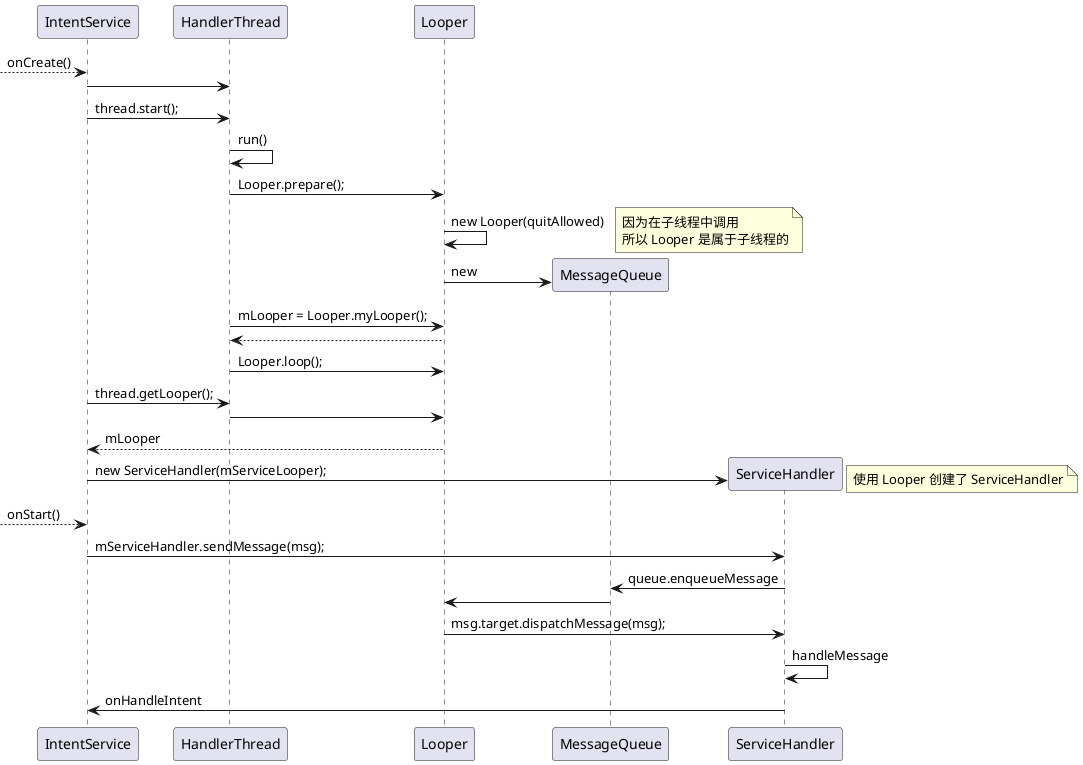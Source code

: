 @startuml
--> IntentService:onCreate()
IntentService -> HandlerThread

IntentService -> HandlerThread:thread.start();

HandlerThread -> HandlerThread:run()
HandlerThread -> Looper:Looper.prepare();
Looper -> Looper:new Looper(quitAllowed)
note right
因为在子线程中调用
所以 Looper 是属于子线程的
end note

create MessageQueue
Looper -> MessageQueue:new


HandlerThread -> Looper:mLooper = Looper.myLooper();
Looper --> HandlerThread
HandlerThread -> Looper:Looper.loop();

IntentService -> HandlerThread:thread.getLooper();
HandlerThread -> Looper
Looper --> IntentService:mLooper

create ServiceHandler
IntentService -> ServiceHandler:new ServiceHandler(mServiceLooper);
note right
使用 Looper 创建了 ServiceHandler
end note

--> IntentService:onStart()
IntentService -> ServiceHandler:mServiceHandler.sendMessage(msg);
ServiceHandler -> MessageQueue:queue.enqueueMessage

MessageQueue -> Looper
Looper -> ServiceHandler:msg.target.dispatchMessage(msg);
ServiceHandler -> ServiceHandler:handleMessage

ServiceHandler -> IntentService:onHandleIntent

@enduml